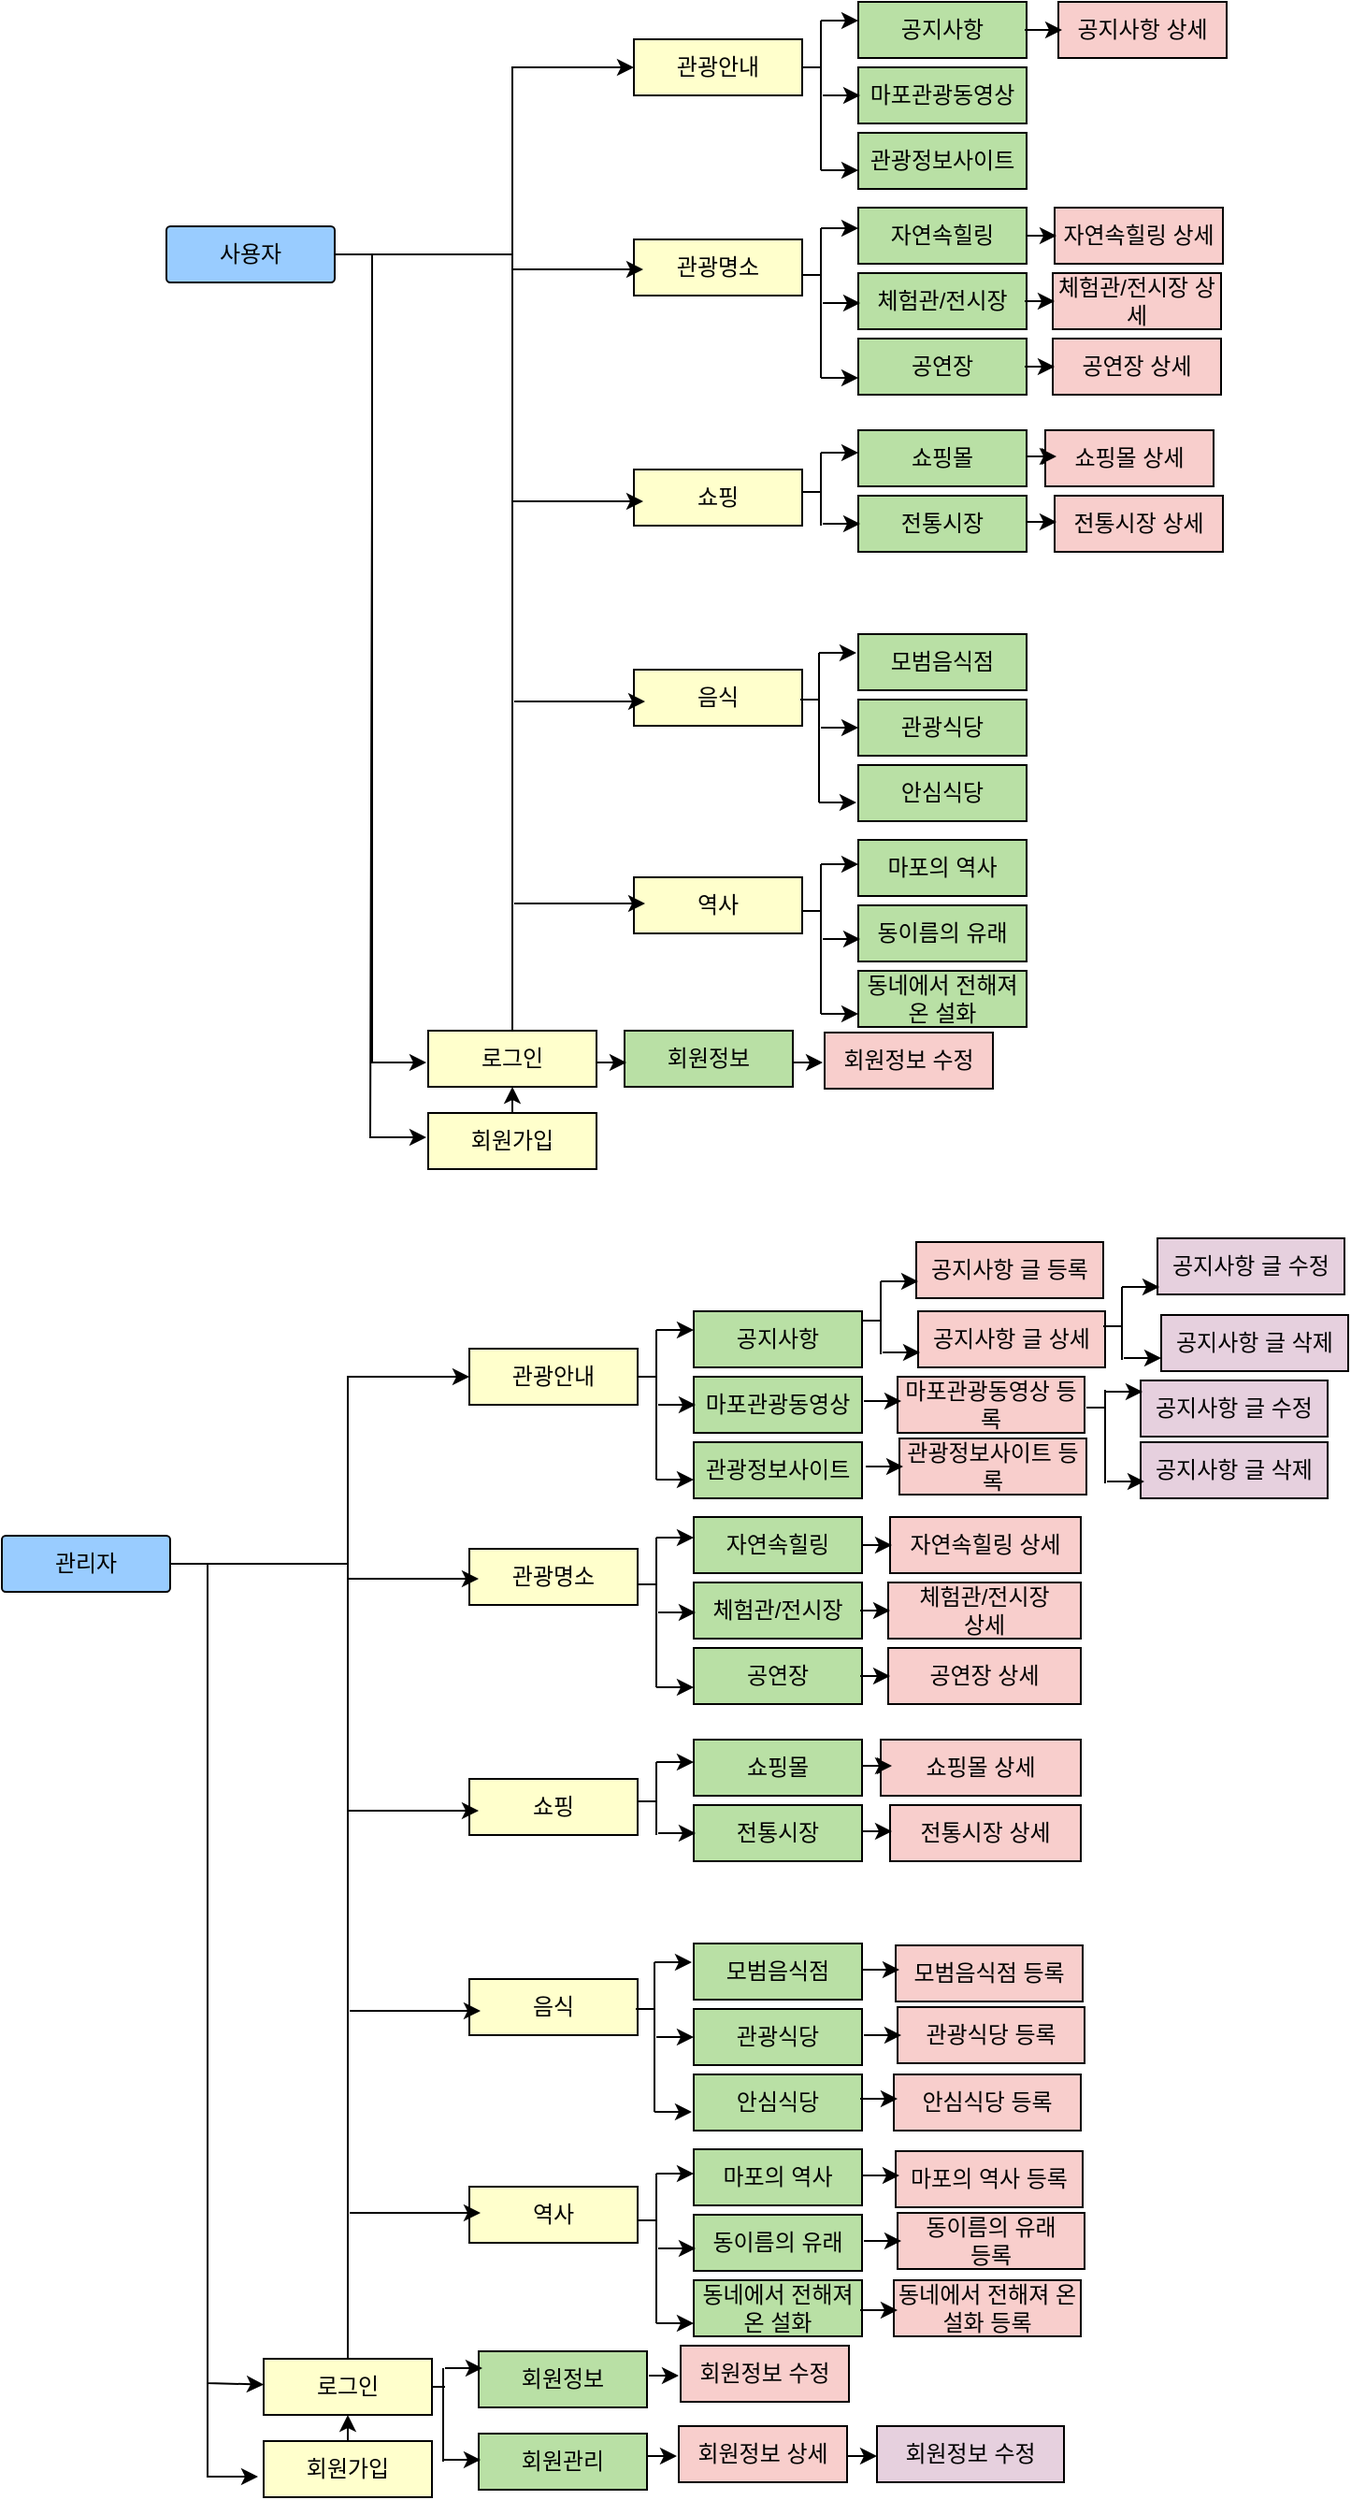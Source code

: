 <mxfile version="20.5.1" type="github">
  <diagram id="kgpKYQtTHZ0yAKxKKP6v" name="Page-1">
    <mxGraphModel dx="1662" dy="762" grid="1" gridSize="10" guides="1" tooltips="1" connect="1" arrows="1" fold="1" page="1" pageScale="1" pageWidth="850" pageHeight="1100" math="0" shadow="0">
      <root>
        <mxCell id="0" />
        <mxCell id="1" parent="0" />
        <mxCell id="wglulsc01303XSao3uGZ-1" value="사용자" style="rounded=1;whiteSpace=wrap;html=1;fillColor=#99CCFF;arcSize=7;" vertex="1" parent="1">
          <mxGeometry x="101" y="173" width="90" height="30" as="geometry" />
        </mxCell>
        <mxCell id="wglulsc01303XSao3uGZ-2" value="로그인" style="rounded=0;whiteSpace=wrap;html=1;fillColor=#FFFFCC;" vertex="1" parent="1">
          <mxGeometry x="241" y="603" width="90" height="30" as="geometry" />
        </mxCell>
        <mxCell id="wglulsc01303XSao3uGZ-3" value="회원가입" style="rounded=0;whiteSpace=wrap;html=1;fillColor=#FFFFCC;" vertex="1" parent="1">
          <mxGeometry x="241" y="647" width="90" height="30" as="geometry" />
        </mxCell>
        <mxCell id="wglulsc01303XSao3uGZ-4" value="관광안내" style="rounded=0;whiteSpace=wrap;html=1;fillColor=#FFFFCC;" vertex="1" parent="1">
          <mxGeometry x="351" y="73" width="90" height="30" as="geometry" />
        </mxCell>
        <mxCell id="wglulsc01303XSao3uGZ-5" value="관광명소" style="rounded=0;whiteSpace=wrap;html=1;fillColor=#FFFFCC;" vertex="1" parent="1">
          <mxGeometry x="351" y="180" width="90" height="30" as="geometry" />
        </mxCell>
        <mxCell id="wglulsc01303XSao3uGZ-6" value="쇼핑" style="rounded=0;whiteSpace=wrap;html=1;fillColor=#FFFFCC;" vertex="1" parent="1">
          <mxGeometry x="351" y="303" width="90" height="30" as="geometry" />
        </mxCell>
        <mxCell id="wglulsc01303XSao3uGZ-7" value="음식" style="rounded=0;whiteSpace=wrap;html=1;fillColor=#FFFFCC;" vertex="1" parent="1">
          <mxGeometry x="351" y="410" width="90" height="30" as="geometry" />
        </mxCell>
        <mxCell id="wglulsc01303XSao3uGZ-8" value="역사" style="rounded=0;whiteSpace=wrap;html=1;fillColor=#FFFFCC;" vertex="1" parent="1">
          <mxGeometry x="351" y="521" width="90" height="30" as="geometry" />
        </mxCell>
        <mxCell id="wglulsc01303XSao3uGZ-9" value="" style="endArrow=classic;html=1;rounded=0;exitX=1;exitY=0.5;exitDx=0;exitDy=0;" edge="1" parent="1" source="wglulsc01303XSao3uGZ-1">
          <mxGeometry width="50" height="50" relative="1" as="geometry">
            <mxPoint x="491" y="473" as="sourcePoint" />
            <mxPoint x="240" y="620" as="targetPoint" />
            <Array as="points">
              <mxPoint x="211" y="188" />
              <mxPoint x="211" y="620" />
            </Array>
          </mxGeometry>
        </mxCell>
        <mxCell id="wglulsc01303XSao3uGZ-10" value="" style="endArrow=classic;html=1;rounded=0;" edge="1" parent="1">
          <mxGeometry width="50" height="50" relative="1" as="geometry">
            <mxPoint x="211" y="303" as="sourcePoint" />
            <mxPoint x="240" y="660" as="targetPoint" />
            <Array as="points">
              <mxPoint x="210" y="660" />
            </Array>
          </mxGeometry>
        </mxCell>
        <mxCell id="wglulsc01303XSao3uGZ-11" value="" style="endArrow=classic;html=1;rounded=0;exitX=0.5;exitY=0;exitDx=0;exitDy=0;entryX=0.5;entryY=1;entryDx=0;entryDy=0;" edge="1" parent="1" source="wglulsc01303XSao3uGZ-3" target="wglulsc01303XSao3uGZ-2">
          <mxGeometry width="50" height="50" relative="1" as="geometry">
            <mxPoint x="491" y="787" as="sourcePoint" />
            <mxPoint x="541" y="737" as="targetPoint" />
          </mxGeometry>
        </mxCell>
        <mxCell id="wglulsc01303XSao3uGZ-12" value="" style="endArrow=classic;html=1;rounded=0;exitX=0.5;exitY=0;exitDx=0;exitDy=0;entryX=0;entryY=0.5;entryDx=0;entryDy=0;" edge="1" parent="1" source="wglulsc01303XSao3uGZ-2" target="wglulsc01303XSao3uGZ-4">
          <mxGeometry width="50" height="50" relative="1" as="geometry">
            <mxPoint x="491" y="473" as="sourcePoint" />
            <mxPoint x="281" y="63" as="targetPoint" />
            <Array as="points">
              <mxPoint x="286" y="88" />
            </Array>
          </mxGeometry>
        </mxCell>
        <mxCell id="wglulsc01303XSao3uGZ-13" value="" style="endArrow=none;html=1;rounded=0;" edge="1" parent="1">
          <mxGeometry width="50" height="50" relative="1" as="geometry">
            <mxPoint x="206" y="188" as="sourcePoint" />
            <mxPoint x="286" y="188" as="targetPoint" />
          </mxGeometry>
        </mxCell>
        <mxCell id="wglulsc01303XSao3uGZ-14" value="" style="endArrow=classic;html=1;rounded=0;entryX=0;entryY=0.5;entryDx=0;entryDy=0;" edge="1" parent="1">
          <mxGeometry width="50" height="50" relative="1" as="geometry">
            <mxPoint x="286" y="196" as="sourcePoint" />
            <mxPoint x="356" y="196" as="targetPoint" />
          </mxGeometry>
        </mxCell>
        <mxCell id="wglulsc01303XSao3uGZ-15" value="" style="endArrow=classic;html=1;rounded=0;entryX=0;entryY=0.5;entryDx=0;entryDy=0;" edge="1" parent="1">
          <mxGeometry width="50" height="50" relative="1" as="geometry">
            <mxPoint x="286" y="320" as="sourcePoint" />
            <mxPoint x="356" y="320" as="targetPoint" />
          </mxGeometry>
        </mxCell>
        <mxCell id="wglulsc01303XSao3uGZ-16" value="" style="endArrow=classic;html=1;rounded=0;entryX=0;entryY=0.5;entryDx=0;entryDy=0;" edge="1" parent="1">
          <mxGeometry width="50" height="50" relative="1" as="geometry">
            <mxPoint x="287" y="427" as="sourcePoint" />
            <mxPoint x="357" y="427" as="targetPoint" />
          </mxGeometry>
        </mxCell>
        <mxCell id="wglulsc01303XSao3uGZ-17" value="" style="endArrow=classic;html=1;rounded=0;entryX=0;entryY=0.5;entryDx=0;entryDy=0;" edge="1" parent="1">
          <mxGeometry width="50" height="50" relative="1" as="geometry">
            <mxPoint x="287" y="535" as="sourcePoint" />
            <mxPoint x="357" y="535" as="targetPoint" />
          </mxGeometry>
        </mxCell>
        <mxCell id="wglulsc01303XSao3uGZ-18" value="공지사항" style="rounded=0;whiteSpace=wrap;html=1;fillColor=#B9E0A5;" vertex="1" parent="1">
          <mxGeometry x="471" y="53" width="90" height="30" as="geometry" />
        </mxCell>
        <mxCell id="wglulsc01303XSao3uGZ-19" value="마포관광동영상" style="rounded=0;whiteSpace=wrap;html=1;fillColor=#B9E0A5;" vertex="1" parent="1">
          <mxGeometry x="471" y="88" width="90" height="30" as="geometry" />
        </mxCell>
        <mxCell id="wglulsc01303XSao3uGZ-20" value="관광정보사이트" style="rounded=0;whiteSpace=wrap;html=1;fillColor=#B9E0A5;" vertex="1" parent="1">
          <mxGeometry x="471" y="123" width="90" height="30" as="geometry" />
        </mxCell>
        <mxCell id="wglulsc01303XSao3uGZ-21" value="공지사항 상세" style="rounded=0;whiteSpace=wrap;html=1;fillColor=#F8CECC;" vertex="1" parent="1">
          <mxGeometry x="578" y="53" width="90" height="30" as="geometry" />
        </mxCell>
        <mxCell id="wglulsc01303XSao3uGZ-24" value="자연속힐링" style="rounded=0;whiteSpace=wrap;html=1;fillColor=#B9E0A5;" vertex="1" parent="1">
          <mxGeometry x="471" y="163" width="90" height="30" as="geometry" />
        </mxCell>
        <mxCell id="wglulsc01303XSao3uGZ-25" value="체험관/전시장" style="rounded=0;whiteSpace=wrap;html=1;fillColor=#B9E0A5;" vertex="1" parent="1">
          <mxGeometry x="471" y="198" width="90" height="30" as="geometry" />
        </mxCell>
        <mxCell id="wglulsc01303XSao3uGZ-26" value="공연장" style="rounded=0;whiteSpace=wrap;html=1;fillColor=#B9E0A5;" vertex="1" parent="1">
          <mxGeometry x="471" y="233" width="90" height="30" as="geometry" />
        </mxCell>
        <mxCell id="wglulsc01303XSao3uGZ-27" value="자연속힐링 상세" style="rounded=0;whiteSpace=wrap;html=1;fillColor=#F8CECC;" vertex="1" parent="1">
          <mxGeometry x="576" y="163" width="90" height="30" as="geometry" />
        </mxCell>
        <mxCell id="wglulsc01303XSao3uGZ-28" value="쇼핑몰" style="rounded=0;whiteSpace=wrap;html=1;fillColor=#B9E0A5;" vertex="1" parent="1">
          <mxGeometry x="471" y="282" width="90" height="30" as="geometry" />
        </mxCell>
        <mxCell id="wglulsc01303XSao3uGZ-29" value="전통시장" style="rounded=0;whiteSpace=wrap;html=1;fillColor=#B9E0A5;" vertex="1" parent="1">
          <mxGeometry x="471" y="317" width="90" height="30" as="geometry" />
        </mxCell>
        <mxCell id="wglulsc01303XSao3uGZ-31" value="쇼핑몰 상세" style="rounded=0;whiteSpace=wrap;html=1;fillColor=#FFFFFF;" vertex="1" parent="1">
          <mxGeometry x="571" y="282" width="90" height="30" as="geometry" />
        </mxCell>
        <mxCell id="wglulsc01303XSao3uGZ-32" value="모범음식점" style="rounded=0;whiteSpace=wrap;html=1;fillColor=#B9E0A5;" vertex="1" parent="1">
          <mxGeometry x="471" y="391" width="90" height="30" as="geometry" />
        </mxCell>
        <mxCell id="wglulsc01303XSao3uGZ-33" value="관광식당" style="rounded=0;whiteSpace=wrap;html=1;fillColor=#B9E0A5;" vertex="1" parent="1">
          <mxGeometry x="471" y="426" width="90" height="30" as="geometry" />
        </mxCell>
        <mxCell id="wglulsc01303XSao3uGZ-34" value="안심식당" style="rounded=0;whiteSpace=wrap;html=1;fillColor=#B9E0A5;" vertex="1" parent="1">
          <mxGeometry x="471" y="461" width="90" height="30" as="geometry" />
        </mxCell>
        <mxCell id="wglulsc01303XSao3uGZ-36" value="마포의 역사" style="rounded=0;whiteSpace=wrap;html=1;fillColor=#B9E0A5;" vertex="1" parent="1">
          <mxGeometry x="471" y="501" width="90" height="30" as="geometry" />
        </mxCell>
        <mxCell id="wglulsc01303XSao3uGZ-37" value="동이름의 유래" style="rounded=0;whiteSpace=wrap;html=1;fillColor=#B9E0A5;" vertex="1" parent="1">
          <mxGeometry x="471" y="536" width="90" height="30" as="geometry" />
        </mxCell>
        <mxCell id="wglulsc01303XSao3uGZ-38" value="동네에서 전해져 온 설화" style="rounded=0;whiteSpace=wrap;html=1;fillColor=#B9E0A5;" vertex="1" parent="1">
          <mxGeometry x="471" y="571" width="90" height="30" as="geometry" />
        </mxCell>
        <mxCell id="wglulsc01303XSao3uGZ-40" value="전통시장 상세" style="rounded=0;whiteSpace=wrap;html=1;fillColor=#F8CECC;" vertex="1" parent="1">
          <mxGeometry x="576" y="317" width="90" height="30" as="geometry" />
        </mxCell>
        <mxCell id="wglulsc01303XSao3uGZ-41" value="체험관/전시장 상세" style="rounded=0;whiteSpace=wrap;html=1;fillColor=#F8CECC;" vertex="1" parent="1">
          <mxGeometry x="575" y="198" width="90" height="30" as="geometry" />
        </mxCell>
        <mxCell id="wglulsc01303XSao3uGZ-42" value="공연장 상세" style="rounded=0;whiteSpace=wrap;html=1;fillColor=#F8CECC;" vertex="1" parent="1">
          <mxGeometry x="575" y="233" width="90" height="30" as="geometry" />
        </mxCell>
        <mxCell id="wglulsc01303XSao3uGZ-45" value="" style="endArrow=none;html=1;rounded=0;exitX=1;exitY=0.5;exitDx=0;exitDy=0;" edge="1" parent="1" source="wglulsc01303XSao3uGZ-4">
          <mxGeometry width="50" height="50" relative="1" as="geometry">
            <mxPoint x="491" y="363" as="sourcePoint" />
            <mxPoint x="451" y="88" as="targetPoint" />
          </mxGeometry>
        </mxCell>
        <mxCell id="wglulsc01303XSao3uGZ-47" value="" style="endArrow=none;html=1;rounded=0;" edge="1" parent="1">
          <mxGeometry width="50" height="50" relative="1" as="geometry">
            <mxPoint x="451" y="63" as="sourcePoint" />
            <mxPoint x="451" y="143" as="targetPoint" />
          </mxGeometry>
        </mxCell>
        <mxCell id="wglulsc01303XSao3uGZ-48" value="" style="endArrow=classic;html=1;rounded=0;" edge="1" parent="1">
          <mxGeometry width="50" height="50" relative="1" as="geometry">
            <mxPoint x="451" y="63" as="sourcePoint" />
            <mxPoint x="471" y="63" as="targetPoint" />
          </mxGeometry>
        </mxCell>
        <mxCell id="wglulsc01303XSao3uGZ-49" value="" style="endArrow=classic;html=1;rounded=0;" edge="1" parent="1">
          <mxGeometry width="50" height="50" relative="1" as="geometry">
            <mxPoint x="452" y="103" as="sourcePoint" />
            <mxPoint x="472" y="103" as="targetPoint" />
          </mxGeometry>
        </mxCell>
        <mxCell id="wglulsc01303XSao3uGZ-50" value="" style="endArrow=classic;html=1;rounded=0;" edge="1" parent="1">
          <mxGeometry width="50" height="50" relative="1" as="geometry">
            <mxPoint x="451" y="143" as="sourcePoint" />
            <mxPoint x="471" y="143" as="targetPoint" />
          </mxGeometry>
        </mxCell>
        <mxCell id="wglulsc01303XSao3uGZ-51" value="" style="endArrow=none;html=1;rounded=0;exitX=1;exitY=0.5;exitDx=0;exitDy=0;" edge="1" parent="1">
          <mxGeometry width="50" height="50" relative="1" as="geometry">
            <mxPoint x="441" y="199" as="sourcePoint" />
            <mxPoint x="451" y="199" as="targetPoint" />
          </mxGeometry>
        </mxCell>
        <mxCell id="wglulsc01303XSao3uGZ-52" value="" style="endArrow=none;html=1;rounded=0;" edge="1" parent="1">
          <mxGeometry width="50" height="50" relative="1" as="geometry">
            <mxPoint x="451" y="174" as="sourcePoint" />
            <mxPoint x="451" y="254" as="targetPoint" />
          </mxGeometry>
        </mxCell>
        <mxCell id="wglulsc01303XSao3uGZ-53" value="" style="endArrow=classic;html=1;rounded=0;" edge="1" parent="1">
          <mxGeometry width="50" height="50" relative="1" as="geometry">
            <mxPoint x="451" y="174" as="sourcePoint" />
            <mxPoint x="471" y="174" as="targetPoint" />
          </mxGeometry>
        </mxCell>
        <mxCell id="wglulsc01303XSao3uGZ-54" value="" style="endArrow=classic;html=1;rounded=0;" edge="1" parent="1">
          <mxGeometry width="50" height="50" relative="1" as="geometry">
            <mxPoint x="452" y="214" as="sourcePoint" />
            <mxPoint x="472" y="214" as="targetPoint" />
          </mxGeometry>
        </mxCell>
        <mxCell id="wglulsc01303XSao3uGZ-55" value="" style="endArrow=classic;html=1;rounded=0;" edge="1" parent="1">
          <mxGeometry width="50" height="50" relative="1" as="geometry">
            <mxPoint x="451" y="254" as="sourcePoint" />
            <mxPoint x="471" y="254" as="targetPoint" />
          </mxGeometry>
        </mxCell>
        <mxCell id="wglulsc01303XSao3uGZ-57" value="" style="endArrow=none;html=1;rounded=0;" edge="1" parent="1">
          <mxGeometry width="50" height="50" relative="1" as="geometry">
            <mxPoint x="451" y="294" as="sourcePoint" />
            <mxPoint x="451" y="333" as="targetPoint" />
          </mxGeometry>
        </mxCell>
        <mxCell id="wglulsc01303XSao3uGZ-58" value="" style="endArrow=classic;html=1;rounded=0;" edge="1" parent="1">
          <mxGeometry width="50" height="50" relative="1" as="geometry">
            <mxPoint x="451" y="294" as="sourcePoint" />
            <mxPoint x="471" y="294" as="targetPoint" />
          </mxGeometry>
        </mxCell>
        <mxCell id="wglulsc01303XSao3uGZ-59" value="" style="endArrow=classic;html=1;rounded=0;" edge="1" parent="1">
          <mxGeometry width="50" height="50" relative="1" as="geometry">
            <mxPoint x="452" y="332" as="sourcePoint" />
            <mxPoint x="472" y="332" as="targetPoint" />
          </mxGeometry>
        </mxCell>
        <mxCell id="wglulsc01303XSao3uGZ-61" value="" style="endArrow=none;html=1;rounded=0;exitX=1;exitY=0.5;exitDx=0;exitDy=0;" edge="1" parent="1">
          <mxGeometry width="50" height="50" relative="1" as="geometry">
            <mxPoint x="440" y="426" as="sourcePoint" />
            <mxPoint x="450" y="426" as="targetPoint" />
          </mxGeometry>
        </mxCell>
        <mxCell id="wglulsc01303XSao3uGZ-62" value="" style="endArrow=none;html=1;rounded=0;" edge="1" parent="1">
          <mxGeometry width="50" height="50" relative="1" as="geometry">
            <mxPoint x="450" y="401" as="sourcePoint" />
            <mxPoint x="450" y="481" as="targetPoint" />
          </mxGeometry>
        </mxCell>
        <mxCell id="wglulsc01303XSao3uGZ-63" value="" style="endArrow=classic;html=1;rounded=0;" edge="1" parent="1">
          <mxGeometry width="50" height="50" relative="1" as="geometry">
            <mxPoint x="450" y="401" as="sourcePoint" />
            <mxPoint x="470" y="401" as="targetPoint" />
          </mxGeometry>
        </mxCell>
        <mxCell id="wglulsc01303XSao3uGZ-64" value="" style="endArrow=classic;html=1;rounded=0;" edge="1" parent="1">
          <mxGeometry width="50" height="50" relative="1" as="geometry">
            <mxPoint x="451" y="441" as="sourcePoint" />
            <mxPoint x="471" y="441" as="targetPoint" />
          </mxGeometry>
        </mxCell>
        <mxCell id="wglulsc01303XSao3uGZ-65" value="" style="endArrow=classic;html=1;rounded=0;" edge="1" parent="1">
          <mxGeometry width="50" height="50" relative="1" as="geometry">
            <mxPoint x="450" y="481" as="sourcePoint" />
            <mxPoint x="470" y="481" as="targetPoint" />
          </mxGeometry>
        </mxCell>
        <mxCell id="wglulsc01303XSao3uGZ-66" value="" style="endArrow=none;html=1;rounded=0;exitX=1;exitY=0.5;exitDx=0;exitDy=0;" edge="1" parent="1">
          <mxGeometry width="50" height="50" relative="1" as="geometry">
            <mxPoint x="441" y="539" as="sourcePoint" />
            <mxPoint x="451" y="539" as="targetPoint" />
          </mxGeometry>
        </mxCell>
        <mxCell id="wglulsc01303XSao3uGZ-67" value="" style="endArrow=none;html=1;rounded=0;" edge="1" parent="1">
          <mxGeometry width="50" height="50" relative="1" as="geometry">
            <mxPoint x="451" y="514" as="sourcePoint" />
            <mxPoint x="451" y="594" as="targetPoint" />
          </mxGeometry>
        </mxCell>
        <mxCell id="wglulsc01303XSao3uGZ-68" value="" style="endArrow=classic;html=1;rounded=0;" edge="1" parent="1">
          <mxGeometry width="50" height="50" relative="1" as="geometry">
            <mxPoint x="451" y="514" as="sourcePoint" />
            <mxPoint x="471" y="514" as="targetPoint" />
          </mxGeometry>
        </mxCell>
        <mxCell id="wglulsc01303XSao3uGZ-69" value="" style="endArrow=classic;html=1;rounded=0;" edge="1" parent="1">
          <mxGeometry width="50" height="50" relative="1" as="geometry">
            <mxPoint x="452" y="554" as="sourcePoint" />
            <mxPoint x="472" y="554" as="targetPoint" />
          </mxGeometry>
        </mxCell>
        <mxCell id="wglulsc01303XSao3uGZ-70" value="" style="endArrow=classic;html=1;rounded=0;" edge="1" parent="1">
          <mxGeometry width="50" height="50" relative="1" as="geometry">
            <mxPoint x="451" y="594" as="sourcePoint" />
            <mxPoint x="471" y="594" as="targetPoint" />
          </mxGeometry>
        </mxCell>
        <mxCell id="wglulsc01303XSao3uGZ-71" value="" style="endArrow=classic;html=1;rounded=0;" edge="1" parent="1">
          <mxGeometry width="50" height="50" relative="1" as="geometry">
            <mxPoint x="560" y="68" as="sourcePoint" />
            <mxPoint x="580" y="68" as="targetPoint" />
          </mxGeometry>
        </mxCell>
        <mxCell id="wglulsc01303XSao3uGZ-72" value="" style="endArrow=classic;html=1;rounded=0;" edge="1" parent="1">
          <mxGeometry width="50" height="50" relative="1" as="geometry">
            <mxPoint x="561" y="178" as="sourcePoint" />
            <mxPoint x="577" y="178" as="targetPoint" />
          </mxGeometry>
        </mxCell>
        <mxCell id="wglulsc01303XSao3uGZ-73" value="" style="endArrow=classic;html=1;rounded=0;" edge="1" parent="1">
          <mxGeometry width="50" height="50" relative="1" as="geometry">
            <mxPoint x="560" y="213" as="sourcePoint" />
            <mxPoint x="576" y="213" as="targetPoint" />
          </mxGeometry>
        </mxCell>
        <mxCell id="wglulsc01303XSao3uGZ-74" value="" style="endArrow=classic;html=1;rounded=0;" edge="1" parent="1">
          <mxGeometry width="50" height="50" relative="1" as="geometry">
            <mxPoint x="560" y="248" as="sourcePoint" />
            <mxPoint x="576" y="248" as="targetPoint" />
          </mxGeometry>
        </mxCell>
        <mxCell id="wglulsc01303XSao3uGZ-75" value="" style="endArrow=classic;html=1;rounded=0;" edge="1" parent="1">
          <mxGeometry width="50" height="50" relative="1" as="geometry">
            <mxPoint x="562" y="296" as="sourcePoint" />
            <mxPoint x="578" y="296" as="targetPoint" />
          </mxGeometry>
        </mxCell>
        <mxCell id="wglulsc01303XSao3uGZ-77" value="" style="endArrow=classic;html=1;rounded=0;" edge="1" parent="1">
          <mxGeometry width="50" height="50" relative="1" as="geometry">
            <mxPoint x="561" y="331" as="sourcePoint" />
            <mxPoint x="577" y="331" as="targetPoint" />
          </mxGeometry>
        </mxCell>
        <mxCell id="wglulsc01303XSao3uGZ-78" value="회원정보" style="rounded=0;whiteSpace=wrap;html=1;fillColor=#B9E0A5;" vertex="1" parent="1">
          <mxGeometry x="346" y="603" width="90" height="30" as="geometry" />
        </mxCell>
        <mxCell id="wglulsc01303XSao3uGZ-79" value="" style="endArrow=classic;html=1;rounded=0;" edge="1" parent="1">
          <mxGeometry width="50" height="50" relative="1" as="geometry">
            <mxPoint x="331" y="620" as="sourcePoint" />
            <mxPoint x="347" y="620" as="targetPoint" />
          </mxGeometry>
        </mxCell>
        <mxCell id="wglulsc01303XSao3uGZ-80" value="쇼핑몰 상세" style="whiteSpace=wrap;html=1;fillColor=#F8CECC;" vertex="1" parent="1">
          <mxGeometry x="571" y="282" width="90" height="30" as="geometry" />
        </mxCell>
        <mxCell id="wglulsc01303XSao3uGZ-82" value="" style="endArrow=none;html=1;rounded=0;exitX=1;exitY=0.5;exitDx=0;exitDy=0;" edge="1" parent="1">
          <mxGeometry width="50" height="50" relative="1" as="geometry">
            <mxPoint x="441" y="315" as="sourcePoint" />
            <mxPoint x="451" y="315" as="targetPoint" />
          </mxGeometry>
        </mxCell>
        <mxCell id="wglulsc01303XSao3uGZ-83" value="" style="endArrow=classic;html=1;rounded=0;" edge="1" parent="1">
          <mxGeometry width="50" height="50" relative="1" as="geometry">
            <mxPoint x="561" y="296" as="sourcePoint" />
            <mxPoint x="577" y="296" as="targetPoint" />
          </mxGeometry>
        </mxCell>
        <mxCell id="wglulsc01303XSao3uGZ-155" value="관리자" style="rounded=1;whiteSpace=wrap;html=1;fillColor=#99CCFF;arcSize=7;" vertex="1" parent="1">
          <mxGeometry x="13" y="873" width="90" height="30" as="geometry" />
        </mxCell>
        <mxCell id="wglulsc01303XSao3uGZ-156" value="로그인" style="rounded=0;whiteSpace=wrap;html=1;fillColor=#FFFFCC;" vertex="1" parent="1">
          <mxGeometry x="153" y="1313" width="90" height="30" as="geometry" />
        </mxCell>
        <mxCell id="wglulsc01303XSao3uGZ-157" value="회원가입" style="rounded=0;whiteSpace=wrap;html=1;fillColor=#FFFFCC;" vertex="1" parent="1">
          <mxGeometry x="153" y="1357" width="90" height="30" as="geometry" />
        </mxCell>
        <mxCell id="wglulsc01303XSao3uGZ-158" value="관광안내" style="rounded=0;whiteSpace=wrap;html=1;fillColor=#FFFFCC;" vertex="1" parent="1">
          <mxGeometry x="263" y="773" width="90" height="30" as="geometry" />
        </mxCell>
        <mxCell id="wglulsc01303XSao3uGZ-159" value="관광명소" style="rounded=0;whiteSpace=wrap;html=1;fillColor=#FFFFCC;" vertex="1" parent="1">
          <mxGeometry x="263" y="880" width="90" height="30" as="geometry" />
        </mxCell>
        <mxCell id="wglulsc01303XSao3uGZ-160" value="쇼핑" style="rounded=0;whiteSpace=wrap;html=1;fillColor=#FFFFCC;" vertex="1" parent="1">
          <mxGeometry x="263" y="1003" width="90" height="30" as="geometry" />
        </mxCell>
        <mxCell id="wglulsc01303XSao3uGZ-161" value="음식" style="rounded=0;whiteSpace=wrap;html=1;fillColor=#FFFFCC;" vertex="1" parent="1">
          <mxGeometry x="263" y="1110" width="90" height="30" as="geometry" />
        </mxCell>
        <mxCell id="wglulsc01303XSao3uGZ-162" value="역사" style="rounded=0;whiteSpace=wrap;html=1;fillColor=#FFFFCC;" vertex="1" parent="1">
          <mxGeometry x="263" y="1221" width="90" height="30" as="geometry" />
        </mxCell>
        <mxCell id="wglulsc01303XSao3uGZ-163" value="" style="endArrow=classic;html=1;rounded=0;exitX=1;exitY=0.5;exitDx=0;exitDy=0;" edge="1" parent="1" source="wglulsc01303XSao3uGZ-155" target="wglulsc01303XSao3uGZ-156">
          <mxGeometry width="50" height="50" relative="1" as="geometry">
            <mxPoint x="403" y="1173" as="sourcePoint" />
            <mxPoint x="163" y="953" as="targetPoint" />
            <Array as="points">
              <mxPoint x="123" y="888" />
              <mxPoint x="123" y="1326" />
            </Array>
          </mxGeometry>
        </mxCell>
        <mxCell id="wglulsc01303XSao3uGZ-164" value="" style="endArrow=classic;html=1;rounded=0;" edge="1" parent="1">
          <mxGeometry width="50" height="50" relative="1" as="geometry">
            <mxPoint x="123" y="1003" as="sourcePoint" />
            <mxPoint x="150" y="1376" as="targetPoint" />
            <Array as="points">
              <mxPoint x="123" y="1376" />
            </Array>
          </mxGeometry>
        </mxCell>
        <mxCell id="wglulsc01303XSao3uGZ-165" value="" style="endArrow=classic;html=1;rounded=0;exitX=0.5;exitY=0;exitDx=0;exitDy=0;entryX=0.5;entryY=1;entryDx=0;entryDy=0;" edge="1" parent="1" source="wglulsc01303XSao3uGZ-157" target="wglulsc01303XSao3uGZ-156">
          <mxGeometry width="50" height="50" relative="1" as="geometry">
            <mxPoint x="403" y="1497" as="sourcePoint" />
            <mxPoint x="453" y="1447" as="targetPoint" />
          </mxGeometry>
        </mxCell>
        <mxCell id="wglulsc01303XSao3uGZ-166" value="" style="endArrow=classic;html=1;rounded=0;exitX=0.5;exitY=0;exitDx=0;exitDy=0;entryX=0;entryY=0.5;entryDx=0;entryDy=0;" edge="1" parent="1" source="wglulsc01303XSao3uGZ-156" target="wglulsc01303XSao3uGZ-158">
          <mxGeometry width="50" height="50" relative="1" as="geometry">
            <mxPoint x="403" y="1173" as="sourcePoint" />
            <mxPoint x="193" y="763" as="targetPoint" />
            <Array as="points">
              <mxPoint x="198" y="788" />
            </Array>
          </mxGeometry>
        </mxCell>
        <mxCell id="wglulsc01303XSao3uGZ-167" value="" style="endArrow=none;html=1;rounded=0;" edge="1" parent="1">
          <mxGeometry width="50" height="50" relative="1" as="geometry">
            <mxPoint x="118" y="888" as="sourcePoint" />
            <mxPoint x="198" y="888" as="targetPoint" />
          </mxGeometry>
        </mxCell>
        <mxCell id="wglulsc01303XSao3uGZ-168" value="" style="endArrow=classic;html=1;rounded=0;entryX=0;entryY=0.5;entryDx=0;entryDy=0;" edge="1" parent="1">
          <mxGeometry width="50" height="50" relative="1" as="geometry">
            <mxPoint x="198" y="896" as="sourcePoint" />
            <mxPoint x="268" y="896" as="targetPoint" />
          </mxGeometry>
        </mxCell>
        <mxCell id="wglulsc01303XSao3uGZ-169" value="" style="endArrow=classic;html=1;rounded=0;entryX=0;entryY=0.5;entryDx=0;entryDy=0;" edge="1" parent="1">
          <mxGeometry width="50" height="50" relative="1" as="geometry">
            <mxPoint x="198" y="1020" as="sourcePoint" />
            <mxPoint x="268" y="1020" as="targetPoint" />
          </mxGeometry>
        </mxCell>
        <mxCell id="wglulsc01303XSao3uGZ-170" value="" style="endArrow=classic;html=1;rounded=0;entryX=0;entryY=0.5;entryDx=0;entryDy=0;" edge="1" parent="1">
          <mxGeometry width="50" height="50" relative="1" as="geometry">
            <mxPoint x="199" y="1127" as="sourcePoint" />
            <mxPoint x="269" y="1127" as="targetPoint" />
          </mxGeometry>
        </mxCell>
        <mxCell id="wglulsc01303XSao3uGZ-171" value="" style="endArrow=classic;html=1;rounded=0;entryX=0;entryY=0.5;entryDx=0;entryDy=0;" edge="1" parent="1">
          <mxGeometry width="50" height="50" relative="1" as="geometry">
            <mxPoint x="199" y="1235" as="sourcePoint" />
            <mxPoint x="269" y="1235" as="targetPoint" />
          </mxGeometry>
        </mxCell>
        <mxCell id="wglulsc01303XSao3uGZ-172" value="공지사항" style="rounded=0;whiteSpace=wrap;html=1;fillColor=#B9E0A5;" vertex="1" parent="1">
          <mxGeometry x="383" y="753" width="90" height="30" as="geometry" />
        </mxCell>
        <mxCell id="wglulsc01303XSao3uGZ-173" value="마포관광동영상" style="rounded=0;whiteSpace=wrap;html=1;fillColor=#B9E0A5;" vertex="1" parent="1">
          <mxGeometry x="383" y="788" width="90" height="30" as="geometry" />
        </mxCell>
        <mxCell id="wglulsc01303XSao3uGZ-174" value="관광정보사이트" style="rounded=0;whiteSpace=wrap;html=1;fillColor=#B9E0A5;" vertex="1" parent="1">
          <mxGeometry x="383" y="823" width="90" height="30" as="geometry" />
        </mxCell>
        <mxCell id="wglulsc01303XSao3uGZ-175" value="공지사항 글 상세" style="rounded=0;whiteSpace=wrap;html=1;fillColor=#F8CECC;" vertex="1" parent="1">
          <mxGeometry x="503" y="753" width="100" height="30" as="geometry" />
        </mxCell>
        <mxCell id="wglulsc01303XSao3uGZ-176" value="자연속힐링" style="rounded=0;whiteSpace=wrap;html=1;fillColor=#B9E0A5;" vertex="1" parent="1">
          <mxGeometry x="383" y="863" width="90" height="30" as="geometry" />
        </mxCell>
        <mxCell id="wglulsc01303XSao3uGZ-177" value="체험관/전시장" style="rounded=0;whiteSpace=wrap;html=1;fillColor=#B9E0A5;" vertex="1" parent="1">
          <mxGeometry x="383" y="898" width="90" height="30" as="geometry" />
        </mxCell>
        <mxCell id="wglulsc01303XSao3uGZ-178" value="공연장" style="rounded=0;whiteSpace=wrap;html=1;fillColor=#B9E0A5;" vertex="1" parent="1">
          <mxGeometry x="383" y="933" width="90" height="30" as="geometry" />
        </mxCell>
        <mxCell id="wglulsc01303XSao3uGZ-179" value="자연속힐링 상세" style="rounded=0;whiteSpace=wrap;html=1;fillColor=#F8CECC;" vertex="1" parent="1">
          <mxGeometry x="488" y="863" width="102" height="30" as="geometry" />
        </mxCell>
        <mxCell id="wglulsc01303XSao3uGZ-180" value="쇼핑몰" style="rounded=0;whiteSpace=wrap;html=1;fillColor=#B9E0A5;" vertex="1" parent="1">
          <mxGeometry x="383" y="982" width="90" height="30" as="geometry" />
        </mxCell>
        <mxCell id="wglulsc01303XSao3uGZ-181" value="전통시장" style="rounded=0;whiteSpace=wrap;html=1;fillColor=#B9E0A5;" vertex="1" parent="1">
          <mxGeometry x="383" y="1017" width="90" height="30" as="geometry" />
        </mxCell>
        <mxCell id="wglulsc01303XSao3uGZ-182" value="쇼핑몰 상세" style="rounded=0;whiteSpace=wrap;html=1;fillColor=#FFFFFF;" vertex="1" parent="1">
          <mxGeometry x="483" y="982" width="90" height="30" as="geometry" />
        </mxCell>
        <mxCell id="wglulsc01303XSao3uGZ-183" value="모범음식점" style="rounded=0;whiteSpace=wrap;html=1;fillColor=#B9E0A5;" vertex="1" parent="1">
          <mxGeometry x="383" y="1091" width="90" height="30" as="geometry" />
        </mxCell>
        <mxCell id="wglulsc01303XSao3uGZ-184" value="관광식당" style="rounded=0;whiteSpace=wrap;html=1;fillColor=#B9E0A5;" vertex="1" parent="1">
          <mxGeometry x="383" y="1126" width="90" height="30" as="geometry" />
        </mxCell>
        <mxCell id="wglulsc01303XSao3uGZ-185" value="안심식당" style="rounded=0;whiteSpace=wrap;html=1;fillColor=#B9E0A5;" vertex="1" parent="1">
          <mxGeometry x="383" y="1161" width="90" height="30" as="geometry" />
        </mxCell>
        <mxCell id="wglulsc01303XSao3uGZ-186" value="마포의 역사" style="rounded=0;whiteSpace=wrap;html=1;fillColor=#B9E0A5;" vertex="1" parent="1">
          <mxGeometry x="383" y="1201" width="90" height="30" as="geometry" />
        </mxCell>
        <mxCell id="wglulsc01303XSao3uGZ-187" value="동이름의 유래" style="rounded=0;whiteSpace=wrap;html=1;fillColor=#B9E0A5;" vertex="1" parent="1">
          <mxGeometry x="383" y="1236" width="90" height="30" as="geometry" />
        </mxCell>
        <mxCell id="wglulsc01303XSao3uGZ-188" value="동네에서 전해져 온 설화" style="rounded=0;whiteSpace=wrap;html=1;fillColor=#B9E0A5;" vertex="1" parent="1">
          <mxGeometry x="383" y="1271" width="90" height="30" as="geometry" />
        </mxCell>
        <mxCell id="wglulsc01303XSao3uGZ-189" value="전통시장 상세" style="rounded=0;whiteSpace=wrap;html=1;fillColor=#F8CECC;" vertex="1" parent="1">
          <mxGeometry x="488" y="1017" width="102" height="30" as="geometry" />
        </mxCell>
        <mxCell id="wglulsc01303XSao3uGZ-190" value="체험관/전시장 &lt;br&gt;상세" style="rounded=0;whiteSpace=wrap;html=1;fillColor=#F8CECC;" vertex="1" parent="1">
          <mxGeometry x="487" y="898" width="103" height="30" as="geometry" />
        </mxCell>
        <mxCell id="wglulsc01303XSao3uGZ-191" value="공연장 상세" style="rounded=0;whiteSpace=wrap;html=1;fillColor=#F8CECC;" vertex="1" parent="1">
          <mxGeometry x="487" y="933" width="103" height="30" as="geometry" />
        </mxCell>
        <mxCell id="wglulsc01303XSao3uGZ-192" value="" style="endArrow=none;html=1;rounded=0;exitX=1;exitY=0.5;exitDx=0;exitDy=0;" edge="1" parent="1" source="wglulsc01303XSao3uGZ-158">
          <mxGeometry width="50" height="50" relative="1" as="geometry">
            <mxPoint x="403" y="1063" as="sourcePoint" />
            <mxPoint x="363" y="788" as="targetPoint" />
          </mxGeometry>
        </mxCell>
        <mxCell id="wglulsc01303XSao3uGZ-193" value="" style="endArrow=none;html=1;rounded=0;" edge="1" parent="1">
          <mxGeometry width="50" height="50" relative="1" as="geometry">
            <mxPoint x="363" y="763" as="sourcePoint" />
            <mxPoint x="363" y="843" as="targetPoint" />
          </mxGeometry>
        </mxCell>
        <mxCell id="wglulsc01303XSao3uGZ-194" value="" style="endArrow=classic;html=1;rounded=0;" edge="1" parent="1">
          <mxGeometry width="50" height="50" relative="1" as="geometry">
            <mxPoint x="363" y="763" as="sourcePoint" />
            <mxPoint x="383" y="763" as="targetPoint" />
          </mxGeometry>
        </mxCell>
        <mxCell id="wglulsc01303XSao3uGZ-195" value="" style="endArrow=classic;html=1;rounded=0;" edge="1" parent="1">
          <mxGeometry width="50" height="50" relative="1" as="geometry">
            <mxPoint x="364" y="803" as="sourcePoint" />
            <mxPoint x="384" y="803" as="targetPoint" />
          </mxGeometry>
        </mxCell>
        <mxCell id="wglulsc01303XSao3uGZ-196" value="" style="endArrow=classic;html=1;rounded=0;" edge="1" parent="1">
          <mxGeometry width="50" height="50" relative="1" as="geometry">
            <mxPoint x="363" y="843" as="sourcePoint" />
            <mxPoint x="383" y="843" as="targetPoint" />
          </mxGeometry>
        </mxCell>
        <mxCell id="wglulsc01303XSao3uGZ-197" value="" style="endArrow=none;html=1;rounded=0;exitX=1;exitY=0.5;exitDx=0;exitDy=0;" edge="1" parent="1">
          <mxGeometry width="50" height="50" relative="1" as="geometry">
            <mxPoint x="353" y="899" as="sourcePoint" />
            <mxPoint x="363" y="899" as="targetPoint" />
          </mxGeometry>
        </mxCell>
        <mxCell id="wglulsc01303XSao3uGZ-198" value="" style="endArrow=none;html=1;rounded=0;" edge="1" parent="1">
          <mxGeometry width="50" height="50" relative="1" as="geometry">
            <mxPoint x="363" y="874" as="sourcePoint" />
            <mxPoint x="363" y="954" as="targetPoint" />
          </mxGeometry>
        </mxCell>
        <mxCell id="wglulsc01303XSao3uGZ-199" value="" style="endArrow=classic;html=1;rounded=0;" edge="1" parent="1">
          <mxGeometry width="50" height="50" relative="1" as="geometry">
            <mxPoint x="363" y="874" as="sourcePoint" />
            <mxPoint x="383" y="874" as="targetPoint" />
          </mxGeometry>
        </mxCell>
        <mxCell id="wglulsc01303XSao3uGZ-200" value="" style="endArrow=classic;html=1;rounded=0;" edge="1" parent="1">
          <mxGeometry width="50" height="50" relative="1" as="geometry">
            <mxPoint x="364" y="914" as="sourcePoint" />
            <mxPoint x="384" y="914" as="targetPoint" />
          </mxGeometry>
        </mxCell>
        <mxCell id="wglulsc01303XSao3uGZ-201" value="" style="endArrow=classic;html=1;rounded=0;" edge="1" parent="1">
          <mxGeometry width="50" height="50" relative="1" as="geometry">
            <mxPoint x="363" y="954" as="sourcePoint" />
            <mxPoint x="383" y="954" as="targetPoint" />
          </mxGeometry>
        </mxCell>
        <mxCell id="wglulsc01303XSao3uGZ-202" value="" style="endArrow=none;html=1;rounded=0;" edge="1" parent="1">
          <mxGeometry width="50" height="50" relative="1" as="geometry">
            <mxPoint x="363" y="994" as="sourcePoint" />
            <mxPoint x="363" y="1033" as="targetPoint" />
          </mxGeometry>
        </mxCell>
        <mxCell id="wglulsc01303XSao3uGZ-203" value="" style="endArrow=classic;html=1;rounded=0;" edge="1" parent="1">
          <mxGeometry width="50" height="50" relative="1" as="geometry">
            <mxPoint x="363" y="994" as="sourcePoint" />
            <mxPoint x="383" y="994" as="targetPoint" />
          </mxGeometry>
        </mxCell>
        <mxCell id="wglulsc01303XSao3uGZ-204" value="" style="endArrow=classic;html=1;rounded=0;" edge="1" parent="1">
          <mxGeometry width="50" height="50" relative="1" as="geometry">
            <mxPoint x="364" y="1032" as="sourcePoint" />
            <mxPoint x="384" y="1032" as="targetPoint" />
          </mxGeometry>
        </mxCell>
        <mxCell id="wglulsc01303XSao3uGZ-205" value="" style="endArrow=none;html=1;rounded=0;exitX=1;exitY=0.5;exitDx=0;exitDy=0;" edge="1" parent="1">
          <mxGeometry width="50" height="50" relative="1" as="geometry">
            <mxPoint x="352" y="1126" as="sourcePoint" />
            <mxPoint x="362" y="1126" as="targetPoint" />
          </mxGeometry>
        </mxCell>
        <mxCell id="wglulsc01303XSao3uGZ-206" value="" style="endArrow=none;html=1;rounded=0;" edge="1" parent="1">
          <mxGeometry width="50" height="50" relative="1" as="geometry">
            <mxPoint x="362" y="1101" as="sourcePoint" />
            <mxPoint x="362" y="1181" as="targetPoint" />
          </mxGeometry>
        </mxCell>
        <mxCell id="wglulsc01303XSao3uGZ-207" value="" style="endArrow=classic;html=1;rounded=0;" edge="1" parent="1">
          <mxGeometry width="50" height="50" relative="1" as="geometry">
            <mxPoint x="362" y="1101" as="sourcePoint" />
            <mxPoint x="382" y="1101" as="targetPoint" />
          </mxGeometry>
        </mxCell>
        <mxCell id="wglulsc01303XSao3uGZ-208" value="" style="endArrow=classic;html=1;rounded=0;" edge="1" parent="1">
          <mxGeometry width="50" height="50" relative="1" as="geometry">
            <mxPoint x="363" y="1141" as="sourcePoint" />
            <mxPoint x="383" y="1141" as="targetPoint" />
          </mxGeometry>
        </mxCell>
        <mxCell id="wglulsc01303XSao3uGZ-209" value="" style="endArrow=classic;html=1;rounded=0;" edge="1" parent="1">
          <mxGeometry width="50" height="50" relative="1" as="geometry">
            <mxPoint x="362" y="1181" as="sourcePoint" />
            <mxPoint x="382" y="1181" as="targetPoint" />
          </mxGeometry>
        </mxCell>
        <mxCell id="wglulsc01303XSao3uGZ-210" value="" style="endArrow=none;html=1;rounded=0;exitX=1;exitY=0.5;exitDx=0;exitDy=0;" edge="1" parent="1">
          <mxGeometry width="50" height="50" relative="1" as="geometry">
            <mxPoint x="353" y="1239" as="sourcePoint" />
            <mxPoint x="363" y="1239" as="targetPoint" />
          </mxGeometry>
        </mxCell>
        <mxCell id="wglulsc01303XSao3uGZ-211" value="" style="endArrow=none;html=1;rounded=0;" edge="1" parent="1">
          <mxGeometry width="50" height="50" relative="1" as="geometry">
            <mxPoint x="363" y="1214" as="sourcePoint" />
            <mxPoint x="363" y="1294" as="targetPoint" />
          </mxGeometry>
        </mxCell>
        <mxCell id="wglulsc01303XSao3uGZ-212" value="" style="endArrow=classic;html=1;rounded=0;" edge="1" parent="1">
          <mxGeometry width="50" height="50" relative="1" as="geometry">
            <mxPoint x="363" y="1214" as="sourcePoint" />
            <mxPoint x="383" y="1214" as="targetPoint" />
          </mxGeometry>
        </mxCell>
        <mxCell id="wglulsc01303XSao3uGZ-213" value="" style="endArrow=classic;html=1;rounded=0;" edge="1" parent="1">
          <mxGeometry width="50" height="50" relative="1" as="geometry">
            <mxPoint x="364" y="1254" as="sourcePoint" />
            <mxPoint x="384" y="1254" as="targetPoint" />
          </mxGeometry>
        </mxCell>
        <mxCell id="wglulsc01303XSao3uGZ-214" value="" style="endArrow=classic;html=1;rounded=0;" edge="1" parent="1">
          <mxGeometry width="50" height="50" relative="1" as="geometry">
            <mxPoint x="363" y="1294" as="sourcePoint" />
            <mxPoint x="383" y="1294" as="targetPoint" />
          </mxGeometry>
        </mxCell>
        <mxCell id="wglulsc01303XSao3uGZ-216" value="" style="endArrow=classic;html=1;rounded=0;" edge="1" parent="1">
          <mxGeometry width="50" height="50" relative="1" as="geometry">
            <mxPoint x="473" y="878" as="sourcePoint" />
            <mxPoint x="489" y="878" as="targetPoint" />
          </mxGeometry>
        </mxCell>
        <mxCell id="wglulsc01303XSao3uGZ-217" value="" style="endArrow=classic;html=1;rounded=0;" edge="1" parent="1">
          <mxGeometry width="50" height="50" relative="1" as="geometry">
            <mxPoint x="472" y="913" as="sourcePoint" />
            <mxPoint x="488" y="913" as="targetPoint" />
          </mxGeometry>
        </mxCell>
        <mxCell id="wglulsc01303XSao3uGZ-218" value="" style="endArrow=classic;html=1;rounded=0;" edge="1" parent="1">
          <mxGeometry width="50" height="50" relative="1" as="geometry">
            <mxPoint x="472" y="948" as="sourcePoint" />
            <mxPoint x="488" y="948" as="targetPoint" />
          </mxGeometry>
        </mxCell>
        <mxCell id="wglulsc01303XSao3uGZ-219" value="" style="endArrow=classic;html=1;rounded=0;" edge="1" parent="1">
          <mxGeometry width="50" height="50" relative="1" as="geometry">
            <mxPoint x="474" y="996" as="sourcePoint" />
            <mxPoint x="490" y="996" as="targetPoint" />
          </mxGeometry>
        </mxCell>
        <mxCell id="wglulsc01303XSao3uGZ-220" value="" style="endArrow=classic;html=1;rounded=0;" edge="1" parent="1">
          <mxGeometry width="50" height="50" relative="1" as="geometry">
            <mxPoint x="473" y="1031" as="sourcePoint" />
            <mxPoint x="489" y="1031" as="targetPoint" />
          </mxGeometry>
        </mxCell>
        <mxCell id="wglulsc01303XSao3uGZ-221" value="회원정보" style="rounded=0;whiteSpace=wrap;html=1;fillColor=#B9E0A5;" vertex="1" parent="1">
          <mxGeometry x="268" y="1309" width="90" height="30" as="geometry" />
        </mxCell>
        <mxCell id="wglulsc01303XSao3uGZ-223" value="쇼핑몰 상세" style="whiteSpace=wrap;html=1;fillColor=#F8CECC;" vertex="1" parent="1">
          <mxGeometry x="483" y="982" width="107" height="30" as="geometry" />
        </mxCell>
        <mxCell id="wglulsc01303XSao3uGZ-224" value="" style="endArrow=none;html=1;rounded=0;exitX=1;exitY=0.5;exitDx=0;exitDy=0;" edge="1" parent="1">
          <mxGeometry width="50" height="50" relative="1" as="geometry">
            <mxPoint x="353" y="1015" as="sourcePoint" />
            <mxPoint x="363" y="1015" as="targetPoint" />
          </mxGeometry>
        </mxCell>
        <mxCell id="wglulsc01303XSao3uGZ-225" value="" style="endArrow=classic;html=1;rounded=0;" edge="1" parent="1">
          <mxGeometry width="50" height="50" relative="1" as="geometry">
            <mxPoint x="473" y="996" as="sourcePoint" />
            <mxPoint x="489" y="996" as="targetPoint" />
          </mxGeometry>
        </mxCell>
        <mxCell id="wglulsc01303XSao3uGZ-226" value="회원관리" style="rounded=0;whiteSpace=wrap;html=1;fillColor=#B9E0A5;" vertex="1" parent="1">
          <mxGeometry x="268" y="1353" width="90" height="30" as="geometry" />
        </mxCell>
        <mxCell id="wglulsc01303XSao3uGZ-227" value="" style="endArrow=none;html=1;rounded=0;exitX=1;exitY=0.5;exitDx=0;exitDy=0;" edge="1" parent="1" source="wglulsc01303XSao3uGZ-156">
          <mxGeometry width="50" height="50" relative="1" as="geometry">
            <mxPoint x="400" y="1098" as="sourcePoint" />
            <mxPoint x="250" y="1328" as="targetPoint" />
          </mxGeometry>
        </mxCell>
        <mxCell id="wglulsc01303XSao3uGZ-228" value="" style="endArrow=none;html=1;rounded=0;" edge="1" parent="1">
          <mxGeometry width="50" height="50" relative="1" as="geometry">
            <mxPoint x="249" y="1318" as="sourcePoint" />
            <mxPoint x="249" y="1368" as="targetPoint" />
          </mxGeometry>
        </mxCell>
        <mxCell id="wglulsc01303XSao3uGZ-229" value="" style="endArrow=classic;html=1;rounded=0;" edge="1" parent="1">
          <mxGeometry width="50" height="50" relative="1" as="geometry">
            <mxPoint x="250" y="1318" as="sourcePoint" />
            <mxPoint x="270" y="1318" as="targetPoint" />
          </mxGeometry>
        </mxCell>
        <mxCell id="wglulsc01303XSao3uGZ-231" value="회원정보 수정" style="rounded=0;whiteSpace=wrap;html=1;fillColor=#F8CECC;" vertex="1" parent="1">
          <mxGeometry x="453" y="604" width="90" height="30" as="geometry" />
        </mxCell>
        <mxCell id="wglulsc01303XSao3uGZ-232" value="" style="endArrow=classic;html=1;rounded=0;" edge="1" parent="1">
          <mxGeometry width="50" height="50" relative="1" as="geometry">
            <mxPoint x="436" y="620" as="sourcePoint" />
            <mxPoint x="452" y="620" as="targetPoint" />
          </mxGeometry>
        </mxCell>
        <mxCell id="wglulsc01303XSao3uGZ-233" value="" style="endArrow=classic;html=1;rounded=0;" edge="1" parent="1">
          <mxGeometry width="50" height="50" relative="1" as="geometry">
            <mxPoint x="249" y="1367" as="sourcePoint" />
            <mxPoint x="269" y="1367" as="targetPoint" />
          </mxGeometry>
        </mxCell>
        <mxCell id="wglulsc01303XSao3uGZ-234" value="회원정보 수정" style="rounded=0;whiteSpace=wrap;html=1;fillColor=#F8CECC;" vertex="1" parent="1">
          <mxGeometry x="376" y="1306" width="90" height="30" as="geometry" />
        </mxCell>
        <mxCell id="wglulsc01303XSao3uGZ-235" value="" style="endArrow=classic;html=1;rounded=0;" edge="1" parent="1">
          <mxGeometry width="50" height="50" relative="1" as="geometry">
            <mxPoint x="359" y="1322" as="sourcePoint" />
            <mxPoint x="375" y="1322" as="targetPoint" />
          </mxGeometry>
        </mxCell>
        <mxCell id="wglulsc01303XSao3uGZ-236" value="회원정보 상세" style="rounded=0;whiteSpace=wrap;html=1;fillColor=#F8CECC;" vertex="1" parent="1">
          <mxGeometry x="375" y="1349" width="90" height="30" as="geometry" />
        </mxCell>
        <mxCell id="wglulsc01303XSao3uGZ-237" value="" style="endArrow=classic;html=1;rounded=0;" edge="1" parent="1">
          <mxGeometry width="50" height="50" relative="1" as="geometry">
            <mxPoint x="358" y="1365" as="sourcePoint" />
            <mxPoint x="374" y="1365" as="targetPoint" />
          </mxGeometry>
        </mxCell>
        <mxCell id="wglulsc01303XSao3uGZ-238" value="공지사항 글 등록" style="rounded=0;whiteSpace=wrap;html=1;fillColor=#F8CECC;" vertex="1" parent="1">
          <mxGeometry x="502" y="716" width="100" height="30" as="geometry" />
        </mxCell>
        <mxCell id="wglulsc01303XSao3uGZ-239" value="마포관광동영상 등록" style="rounded=0;whiteSpace=wrap;html=1;fillColor=#F8CECC;" vertex="1" parent="1">
          <mxGeometry x="492" y="788" width="100" height="30" as="geometry" />
        </mxCell>
        <mxCell id="wglulsc01303XSao3uGZ-240" value="" style="endArrow=classic;html=1;rounded=0;" edge="1" parent="1">
          <mxGeometry width="50" height="50" relative="1" as="geometry">
            <mxPoint x="474" y="801" as="sourcePoint" />
            <mxPoint x="494" y="801" as="targetPoint" />
          </mxGeometry>
        </mxCell>
        <mxCell id="wglulsc01303XSao3uGZ-241" value="관광정보사이트 등록" style="rounded=0;whiteSpace=wrap;html=1;fillColor=#F8CECC;" vertex="1" parent="1">
          <mxGeometry x="493" y="821" width="100" height="30" as="geometry" />
        </mxCell>
        <mxCell id="wglulsc01303XSao3uGZ-242" value="" style="endArrow=classic;html=1;rounded=0;" edge="1" parent="1">
          <mxGeometry width="50" height="50" relative="1" as="geometry">
            <mxPoint x="475" y="836" as="sourcePoint" />
            <mxPoint x="495" y="836" as="targetPoint" />
          </mxGeometry>
        </mxCell>
        <mxCell id="wglulsc01303XSao3uGZ-243" value="공지사항 글 수정" style="rounded=0;whiteSpace=wrap;html=1;fillColor=#E6D0DE;" vertex="1" parent="1">
          <mxGeometry x="631" y="714" width="100" height="30" as="geometry" />
        </mxCell>
        <mxCell id="wglulsc01303XSao3uGZ-245" value="공지사항 글 삭제" style="rounded=0;whiteSpace=wrap;html=1;fillColor=#E6D0DE;" vertex="1" parent="1">
          <mxGeometry x="633" y="755" width="100" height="30" as="geometry" />
        </mxCell>
        <mxCell id="wglulsc01303XSao3uGZ-246" value="" style="endArrow=none;html=1;rounded=0;" edge="1" parent="1">
          <mxGeometry width="50" height="50" relative="1" as="geometry">
            <mxPoint x="483" y="737" as="sourcePoint" />
            <mxPoint x="483" y="776" as="targetPoint" />
          </mxGeometry>
        </mxCell>
        <mxCell id="wglulsc01303XSao3uGZ-247" value="" style="endArrow=classic;html=1;rounded=0;" edge="1" parent="1">
          <mxGeometry width="50" height="50" relative="1" as="geometry">
            <mxPoint x="483" y="737" as="sourcePoint" />
            <mxPoint x="503" y="737" as="targetPoint" />
          </mxGeometry>
        </mxCell>
        <mxCell id="wglulsc01303XSao3uGZ-248" value="" style="endArrow=classic;html=1;rounded=0;" edge="1" parent="1">
          <mxGeometry width="50" height="50" relative="1" as="geometry">
            <mxPoint x="484" y="775" as="sourcePoint" />
            <mxPoint x="504" y="775" as="targetPoint" />
          </mxGeometry>
        </mxCell>
        <mxCell id="wglulsc01303XSao3uGZ-249" value="" style="endArrow=none;html=1;rounded=0;exitX=1;exitY=0.5;exitDx=0;exitDy=0;" edge="1" parent="1">
          <mxGeometry width="50" height="50" relative="1" as="geometry">
            <mxPoint x="473" y="758" as="sourcePoint" />
            <mxPoint x="483" y="758" as="targetPoint" />
          </mxGeometry>
        </mxCell>
        <mxCell id="wglulsc01303XSao3uGZ-250" value="" style="endArrow=none;html=1;rounded=0;" edge="1" parent="1">
          <mxGeometry width="50" height="50" relative="1" as="geometry">
            <mxPoint x="612" y="740" as="sourcePoint" />
            <mxPoint x="612" y="779" as="targetPoint" />
          </mxGeometry>
        </mxCell>
        <mxCell id="wglulsc01303XSao3uGZ-251" value="" style="endArrow=classic;html=1;rounded=0;" edge="1" parent="1">
          <mxGeometry width="50" height="50" relative="1" as="geometry">
            <mxPoint x="612" y="740" as="sourcePoint" />
            <mxPoint x="632" y="740" as="targetPoint" />
          </mxGeometry>
        </mxCell>
        <mxCell id="wglulsc01303XSao3uGZ-252" value="" style="endArrow=classic;html=1;rounded=0;" edge="1" parent="1">
          <mxGeometry width="50" height="50" relative="1" as="geometry">
            <mxPoint x="613" y="778" as="sourcePoint" />
            <mxPoint x="633" y="778" as="targetPoint" />
          </mxGeometry>
        </mxCell>
        <mxCell id="wglulsc01303XSao3uGZ-253" value="" style="endArrow=none;html=1;rounded=0;exitX=1;exitY=0.5;exitDx=0;exitDy=0;" edge="1" parent="1">
          <mxGeometry width="50" height="50" relative="1" as="geometry">
            <mxPoint x="602" y="761" as="sourcePoint" />
            <mxPoint x="612" y="761" as="targetPoint" />
          </mxGeometry>
        </mxCell>
        <mxCell id="wglulsc01303XSao3uGZ-254" value="공지사항 글 수정" style="rounded=0;whiteSpace=wrap;html=1;fillColor=#E6D0DE;" vertex="1" parent="1">
          <mxGeometry x="622" y="790" width="100" height="30" as="geometry" />
        </mxCell>
        <mxCell id="wglulsc01303XSao3uGZ-255" value="공지사항 글 삭제" style="rounded=0;whiteSpace=wrap;html=1;fillColor=#E6D0DE;" vertex="1" parent="1">
          <mxGeometry x="622" y="823" width="100" height="30" as="geometry" />
        </mxCell>
        <mxCell id="wglulsc01303XSao3uGZ-256" value="" style="endArrow=none;html=1;rounded=0;" edge="1" parent="1">
          <mxGeometry width="50" height="50" relative="1" as="geometry">
            <mxPoint x="603" y="795" as="sourcePoint" />
            <mxPoint x="603" y="845" as="targetPoint" />
          </mxGeometry>
        </mxCell>
        <mxCell id="wglulsc01303XSao3uGZ-257" value="" style="endArrow=classic;html=1;rounded=0;" edge="1" parent="1">
          <mxGeometry width="50" height="50" relative="1" as="geometry">
            <mxPoint x="603" y="796" as="sourcePoint" />
            <mxPoint x="623" y="796" as="targetPoint" />
          </mxGeometry>
        </mxCell>
        <mxCell id="wglulsc01303XSao3uGZ-258" value="" style="endArrow=classic;html=1;rounded=0;" edge="1" parent="1">
          <mxGeometry width="50" height="50" relative="1" as="geometry">
            <mxPoint x="604" y="844" as="sourcePoint" />
            <mxPoint x="624" y="844" as="targetPoint" />
          </mxGeometry>
        </mxCell>
        <mxCell id="wglulsc01303XSao3uGZ-259" value="" style="endArrow=none;html=1;rounded=0;exitX=1;exitY=0.5;exitDx=0;exitDy=0;" edge="1" parent="1">
          <mxGeometry width="50" height="50" relative="1" as="geometry">
            <mxPoint x="593" y="804.5" as="sourcePoint" />
            <mxPoint x="603" y="804.5" as="targetPoint" />
          </mxGeometry>
        </mxCell>
        <mxCell id="wglulsc01303XSao3uGZ-262" value="모범음식점 등록" style="rounded=0;whiteSpace=wrap;html=1;fillColor=#F8CECC;" vertex="1" parent="1">
          <mxGeometry x="491" y="1092" width="100" height="30" as="geometry" />
        </mxCell>
        <mxCell id="wglulsc01303XSao3uGZ-263" value="" style="endArrow=classic;html=1;rounded=0;" edge="1" parent="1">
          <mxGeometry width="50" height="50" relative="1" as="geometry">
            <mxPoint x="473" y="1105" as="sourcePoint" />
            <mxPoint x="493" y="1105" as="targetPoint" />
          </mxGeometry>
        </mxCell>
        <mxCell id="wglulsc01303XSao3uGZ-264" value="관광식당 등록" style="rounded=0;whiteSpace=wrap;html=1;fillColor=#F8CECC;" vertex="1" parent="1">
          <mxGeometry x="492" y="1125" width="100" height="30" as="geometry" />
        </mxCell>
        <mxCell id="wglulsc01303XSao3uGZ-265" value="" style="endArrow=classic;html=1;rounded=0;" edge="1" parent="1">
          <mxGeometry width="50" height="50" relative="1" as="geometry">
            <mxPoint x="474" y="1140" as="sourcePoint" />
            <mxPoint x="494" y="1140" as="targetPoint" />
          </mxGeometry>
        </mxCell>
        <mxCell id="wglulsc01303XSao3uGZ-266" value="안심식당 등록" style="rounded=0;whiteSpace=wrap;html=1;fillColor=#F8CECC;" vertex="1" parent="1">
          <mxGeometry x="490" y="1161" width="100" height="30" as="geometry" />
        </mxCell>
        <mxCell id="wglulsc01303XSao3uGZ-267" value="" style="endArrow=classic;html=1;rounded=0;" edge="1" parent="1">
          <mxGeometry width="50" height="50" relative="1" as="geometry">
            <mxPoint x="472" y="1174" as="sourcePoint" />
            <mxPoint x="492" y="1174" as="targetPoint" />
          </mxGeometry>
        </mxCell>
        <mxCell id="wglulsc01303XSao3uGZ-268" value="마포의 역사 등록" style="rounded=0;whiteSpace=wrap;html=1;fillColor=#F8CECC;" vertex="1" parent="1">
          <mxGeometry x="491" y="1202" width="100" height="30" as="geometry" />
        </mxCell>
        <mxCell id="wglulsc01303XSao3uGZ-269" value="" style="endArrow=classic;html=1;rounded=0;" edge="1" parent="1">
          <mxGeometry width="50" height="50" relative="1" as="geometry">
            <mxPoint x="473" y="1215" as="sourcePoint" />
            <mxPoint x="493" y="1215" as="targetPoint" />
          </mxGeometry>
        </mxCell>
        <mxCell id="wglulsc01303XSao3uGZ-270" value="동이름의 유래 &lt;br&gt;등록" style="rounded=0;whiteSpace=wrap;html=1;fillColor=#F8CECC;" vertex="1" parent="1">
          <mxGeometry x="492" y="1235" width="100" height="30" as="geometry" />
        </mxCell>
        <mxCell id="wglulsc01303XSao3uGZ-271" value="" style="endArrow=classic;html=1;rounded=0;" edge="1" parent="1">
          <mxGeometry width="50" height="50" relative="1" as="geometry">
            <mxPoint x="474" y="1250" as="sourcePoint" />
            <mxPoint x="494" y="1250" as="targetPoint" />
          </mxGeometry>
        </mxCell>
        <mxCell id="wglulsc01303XSao3uGZ-272" value="동네에서 전해져 온 설화 등록" style="rounded=0;whiteSpace=wrap;html=1;fillColor=#F8CECC;" vertex="1" parent="1">
          <mxGeometry x="490" y="1271" width="100" height="30" as="geometry" />
        </mxCell>
        <mxCell id="wglulsc01303XSao3uGZ-274" value="" style="endArrow=classic;html=1;rounded=0;" edge="1" parent="1">
          <mxGeometry width="50" height="50" relative="1" as="geometry">
            <mxPoint x="472" y="1287" as="sourcePoint" />
            <mxPoint x="492" y="1287" as="targetPoint" />
          </mxGeometry>
        </mxCell>
        <mxCell id="wglulsc01303XSao3uGZ-275" value="회원정보 수정" style="rounded=0;whiteSpace=wrap;html=1;fillColor=#E6D0DE;" vertex="1" parent="1">
          <mxGeometry x="481" y="1349" width="100" height="30" as="geometry" />
        </mxCell>
        <mxCell id="wglulsc01303XSao3uGZ-276" value="" style="endArrow=classic;html=1;rounded=0;" edge="1" parent="1">
          <mxGeometry width="50" height="50" relative="1" as="geometry">
            <mxPoint x="465" y="1365" as="sourcePoint" />
            <mxPoint x="481" y="1365" as="targetPoint" />
          </mxGeometry>
        </mxCell>
      </root>
    </mxGraphModel>
  </diagram>
</mxfile>
